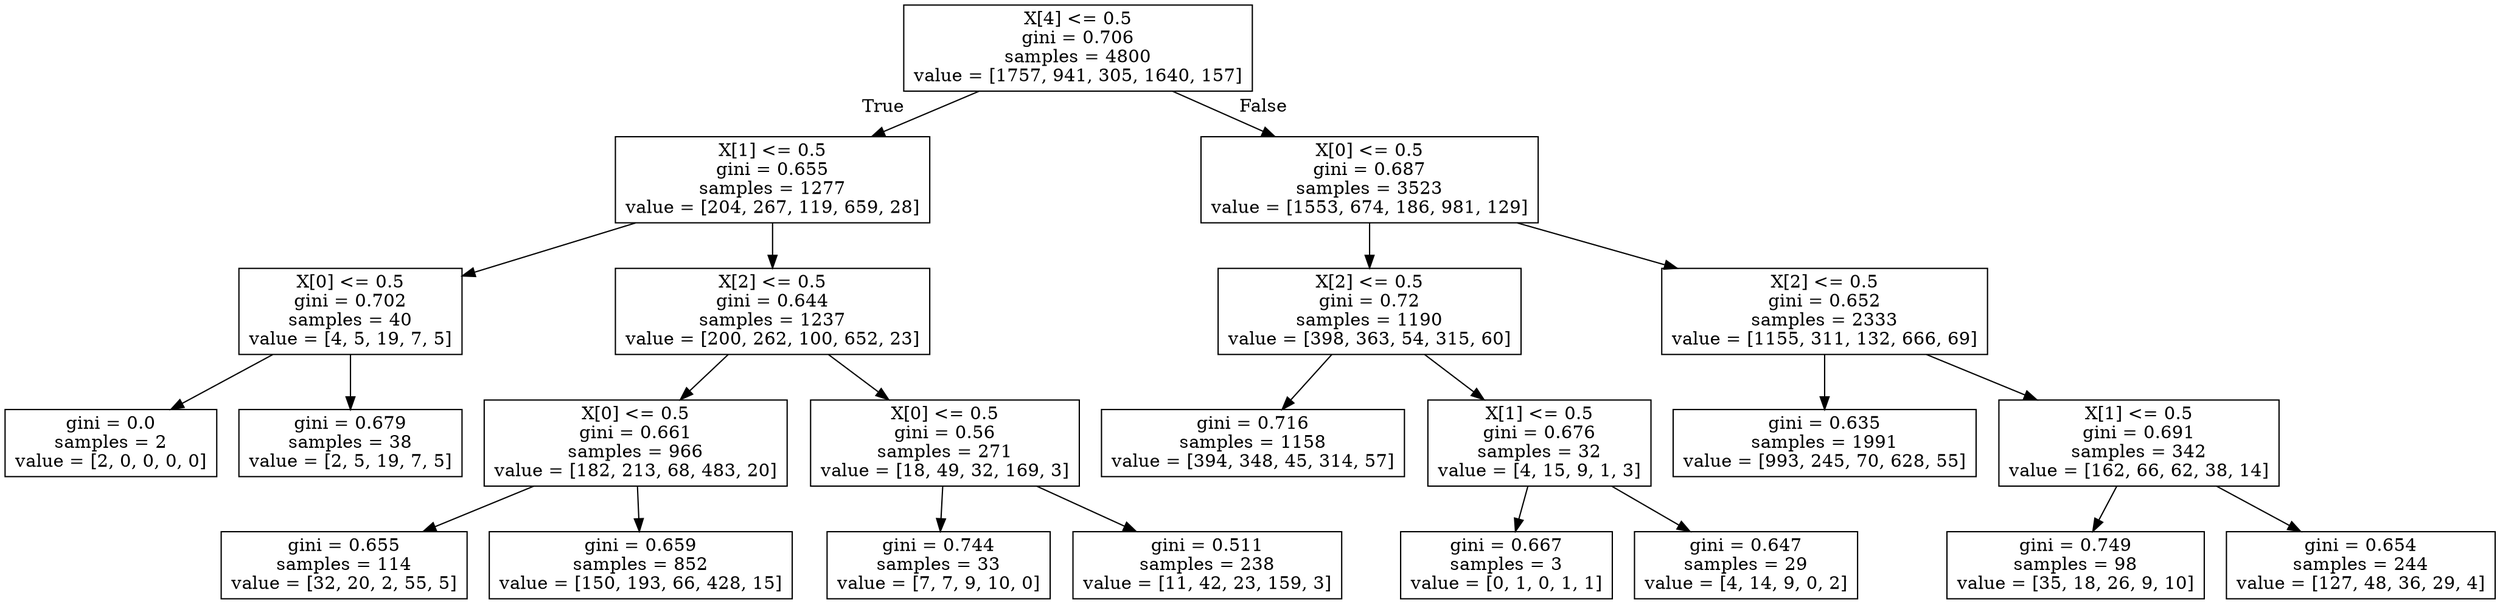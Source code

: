 digraph Tree {
node [shape=box] ;
0 [label="X[4] <= 0.5\ngini = 0.706\nsamples = 4800\nvalue = [1757, 941, 305, 1640, 157]"] ;
1 [label="X[1] <= 0.5\ngini = 0.655\nsamples = 1277\nvalue = [204, 267, 119, 659, 28]"] ;
0 -> 1 [labeldistance=2.5, labelangle=45, headlabel="True"] ;
2 [label="X[0] <= 0.5\ngini = 0.702\nsamples = 40\nvalue = [4, 5, 19, 7, 5]"] ;
1 -> 2 ;
3 [label="gini = 0.0\nsamples = 2\nvalue = [2, 0, 0, 0, 0]"] ;
2 -> 3 ;
4 [label="gini = 0.679\nsamples = 38\nvalue = [2, 5, 19, 7, 5]"] ;
2 -> 4 ;
5 [label="X[2] <= 0.5\ngini = 0.644\nsamples = 1237\nvalue = [200, 262, 100, 652, 23]"] ;
1 -> 5 ;
6 [label="X[0] <= 0.5\ngini = 0.661\nsamples = 966\nvalue = [182, 213, 68, 483, 20]"] ;
5 -> 6 ;
7 [label="gini = 0.655\nsamples = 114\nvalue = [32, 20, 2, 55, 5]"] ;
6 -> 7 ;
8 [label="gini = 0.659\nsamples = 852\nvalue = [150, 193, 66, 428, 15]"] ;
6 -> 8 ;
9 [label="X[0] <= 0.5\ngini = 0.56\nsamples = 271\nvalue = [18, 49, 32, 169, 3]"] ;
5 -> 9 ;
10 [label="gini = 0.744\nsamples = 33\nvalue = [7, 7, 9, 10, 0]"] ;
9 -> 10 ;
11 [label="gini = 0.511\nsamples = 238\nvalue = [11, 42, 23, 159, 3]"] ;
9 -> 11 ;
12 [label="X[0] <= 0.5\ngini = 0.687\nsamples = 3523\nvalue = [1553, 674, 186, 981, 129]"] ;
0 -> 12 [labeldistance=2.5, labelangle=-45, headlabel="False"] ;
13 [label="X[2] <= 0.5\ngini = 0.72\nsamples = 1190\nvalue = [398, 363, 54, 315, 60]"] ;
12 -> 13 ;
14 [label="gini = 0.716\nsamples = 1158\nvalue = [394, 348, 45, 314, 57]"] ;
13 -> 14 ;
15 [label="X[1] <= 0.5\ngini = 0.676\nsamples = 32\nvalue = [4, 15, 9, 1, 3]"] ;
13 -> 15 ;
16 [label="gini = 0.667\nsamples = 3\nvalue = [0, 1, 0, 1, 1]"] ;
15 -> 16 ;
17 [label="gini = 0.647\nsamples = 29\nvalue = [4, 14, 9, 0, 2]"] ;
15 -> 17 ;
18 [label="X[2] <= 0.5\ngini = 0.652\nsamples = 2333\nvalue = [1155, 311, 132, 666, 69]"] ;
12 -> 18 ;
19 [label="gini = 0.635\nsamples = 1991\nvalue = [993, 245, 70, 628, 55]"] ;
18 -> 19 ;
20 [label="X[1] <= 0.5\ngini = 0.691\nsamples = 342\nvalue = [162, 66, 62, 38, 14]"] ;
18 -> 20 ;
21 [label="gini = 0.749\nsamples = 98\nvalue = [35, 18, 26, 9, 10]"] ;
20 -> 21 ;
22 [label="gini = 0.654\nsamples = 244\nvalue = [127, 48, 36, 29, 4]"] ;
20 -> 22 ;
}